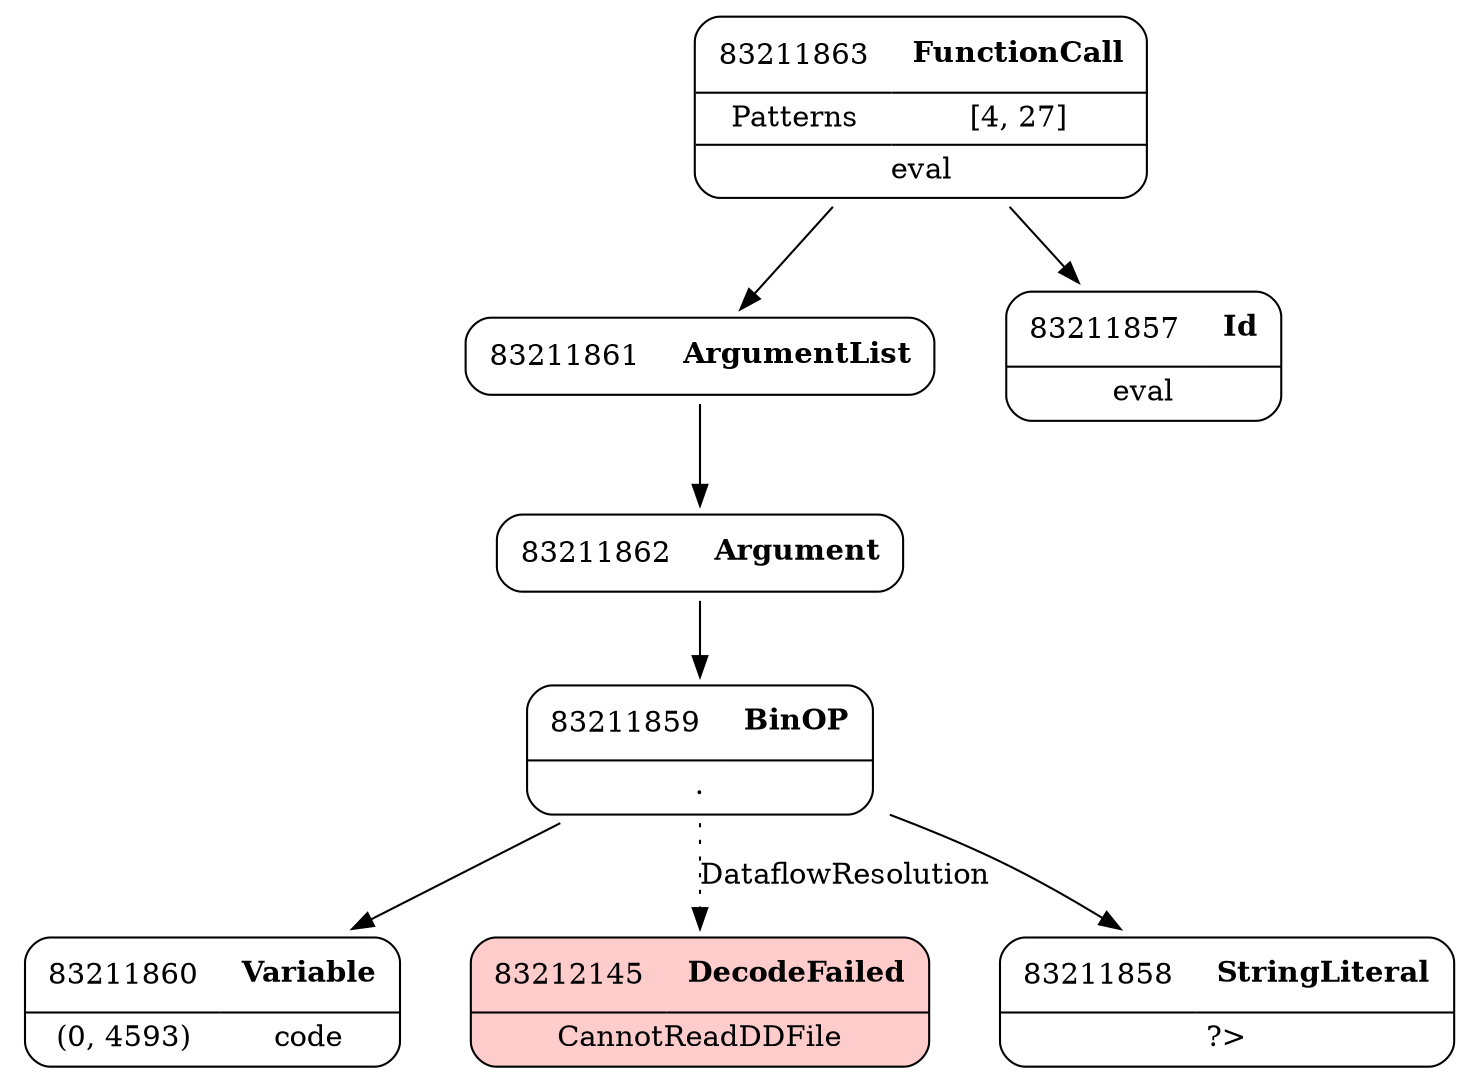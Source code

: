 digraph ast {
node [shape=none];
83211861 [label=<<TABLE border='1' cellspacing='0' cellpadding='10' style='rounded' ><TR><TD border='0'>83211861</TD><TD border='0'><B>ArgumentList</B></TD></TR></TABLE>>];
83211861 -> 83211862 [weight=2];
83211860 [label=<<TABLE border='1' cellspacing='0' cellpadding='10' style='rounded' ><TR><TD border='0'>83211860</TD><TD border='0'><B>Variable</B></TD></TR><HR/><TR><TD border='0' cellpadding='5'>(0, 4593)</TD><TD border='0' cellpadding='5'>code</TD></TR></TABLE>>];
83211863 [label=<<TABLE border='1' cellspacing='0' cellpadding='10' style='rounded' ><TR><TD border='0'>83211863</TD><TD border='0'><B>FunctionCall</B></TD></TR><HR/><TR><TD border='0' cellpadding='5'>Patterns</TD><TD border='0' cellpadding='5'>[4, 27]</TD></TR><HR/><TR><TD border='0' cellpadding='5' colspan='2'>eval</TD></TR></TABLE>>];
83211863 -> 83211857 [weight=2];
83211863 -> 83211861 [weight=2];
83211862 [label=<<TABLE border='1' cellspacing='0' cellpadding='10' style='rounded' ><TR><TD border='0'>83211862</TD><TD border='0'><B>Argument</B></TD></TR></TABLE>>];
83211862 -> 83211859 [weight=2];
83211857 [label=<<TABLE border='1' cellspacing='0' cellpadding='10' style='rounded' ><TR><TD border='0'>83211857</TD><TD border='0'><B>Id</B></TD></TR><HR/><TR><TD border='0' cellpadding='5' colspan='2'>eval</TD></TR></TABLE>>];
83212145 [label=<<TABLE border='1' cellspacing='0' cellpadding='10' style='rounded' bgcolor='#FFCCCC' ><TR><TD border='0'>83212145</TD><TD border='0'><B>DecodeFailed</B></TD></TR><HR/><TR><TD border='0' cellpadding='5' colspan='2'>CannotReadDDFile</TD></TR></TABLE>>];
83211859 [label=<<TABLE border='1' cellspacing='0' cellpadding='10' style='rounded' ><TR><TD border='0'>83211859</TD><TD border='0'><B>BinOP</B></TD></TR><HR/><TR><TD border='0' cellpadding='5' colspan='2'>.</TD></TR></TABLE>>];
83211859 -> 83211858 [weight=2];
83211859 -> 83211860 [weight=2];
83211859 -> 83212145 [style=dotted,label=DataflowResolution];
83211858 [label=<<TABLE border='1' cellspacing='0' cellpadding='10' style='rounded' ><TR><TD border='0'>83211858</TD><TD border='0'><B>StringLiteral</B></TD></TR><HR/><TR><TD border='0' cellpadding='5' colspan='2'>?&gt;</TD></TR></TABLE>>];
}
